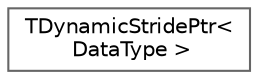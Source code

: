 digraph "Graphical Class Hierarchy"
{
 // INTERACTIVE_SVG=YES
 // LATEX_PDF_SIZE
  bgcolor="transparent";
  edge [fontname=Helvetica,fontsize=10,labelfontname=Helvetica,labelfontsize=10];
  node [fontname=Helvetica,fontsize=10,shape=box,height=0.2,width=0.4];
  rankdir="LR";
  Node0 [id="Node000000",label="TDynamicStridePtr\<\l DataType \>",height=0.2,width=0.4,color="grey40", fillcolor="white", style="filled",URL="$d5/d1f/classTDynamicStridePtr.html",tooltip=" "];
}
